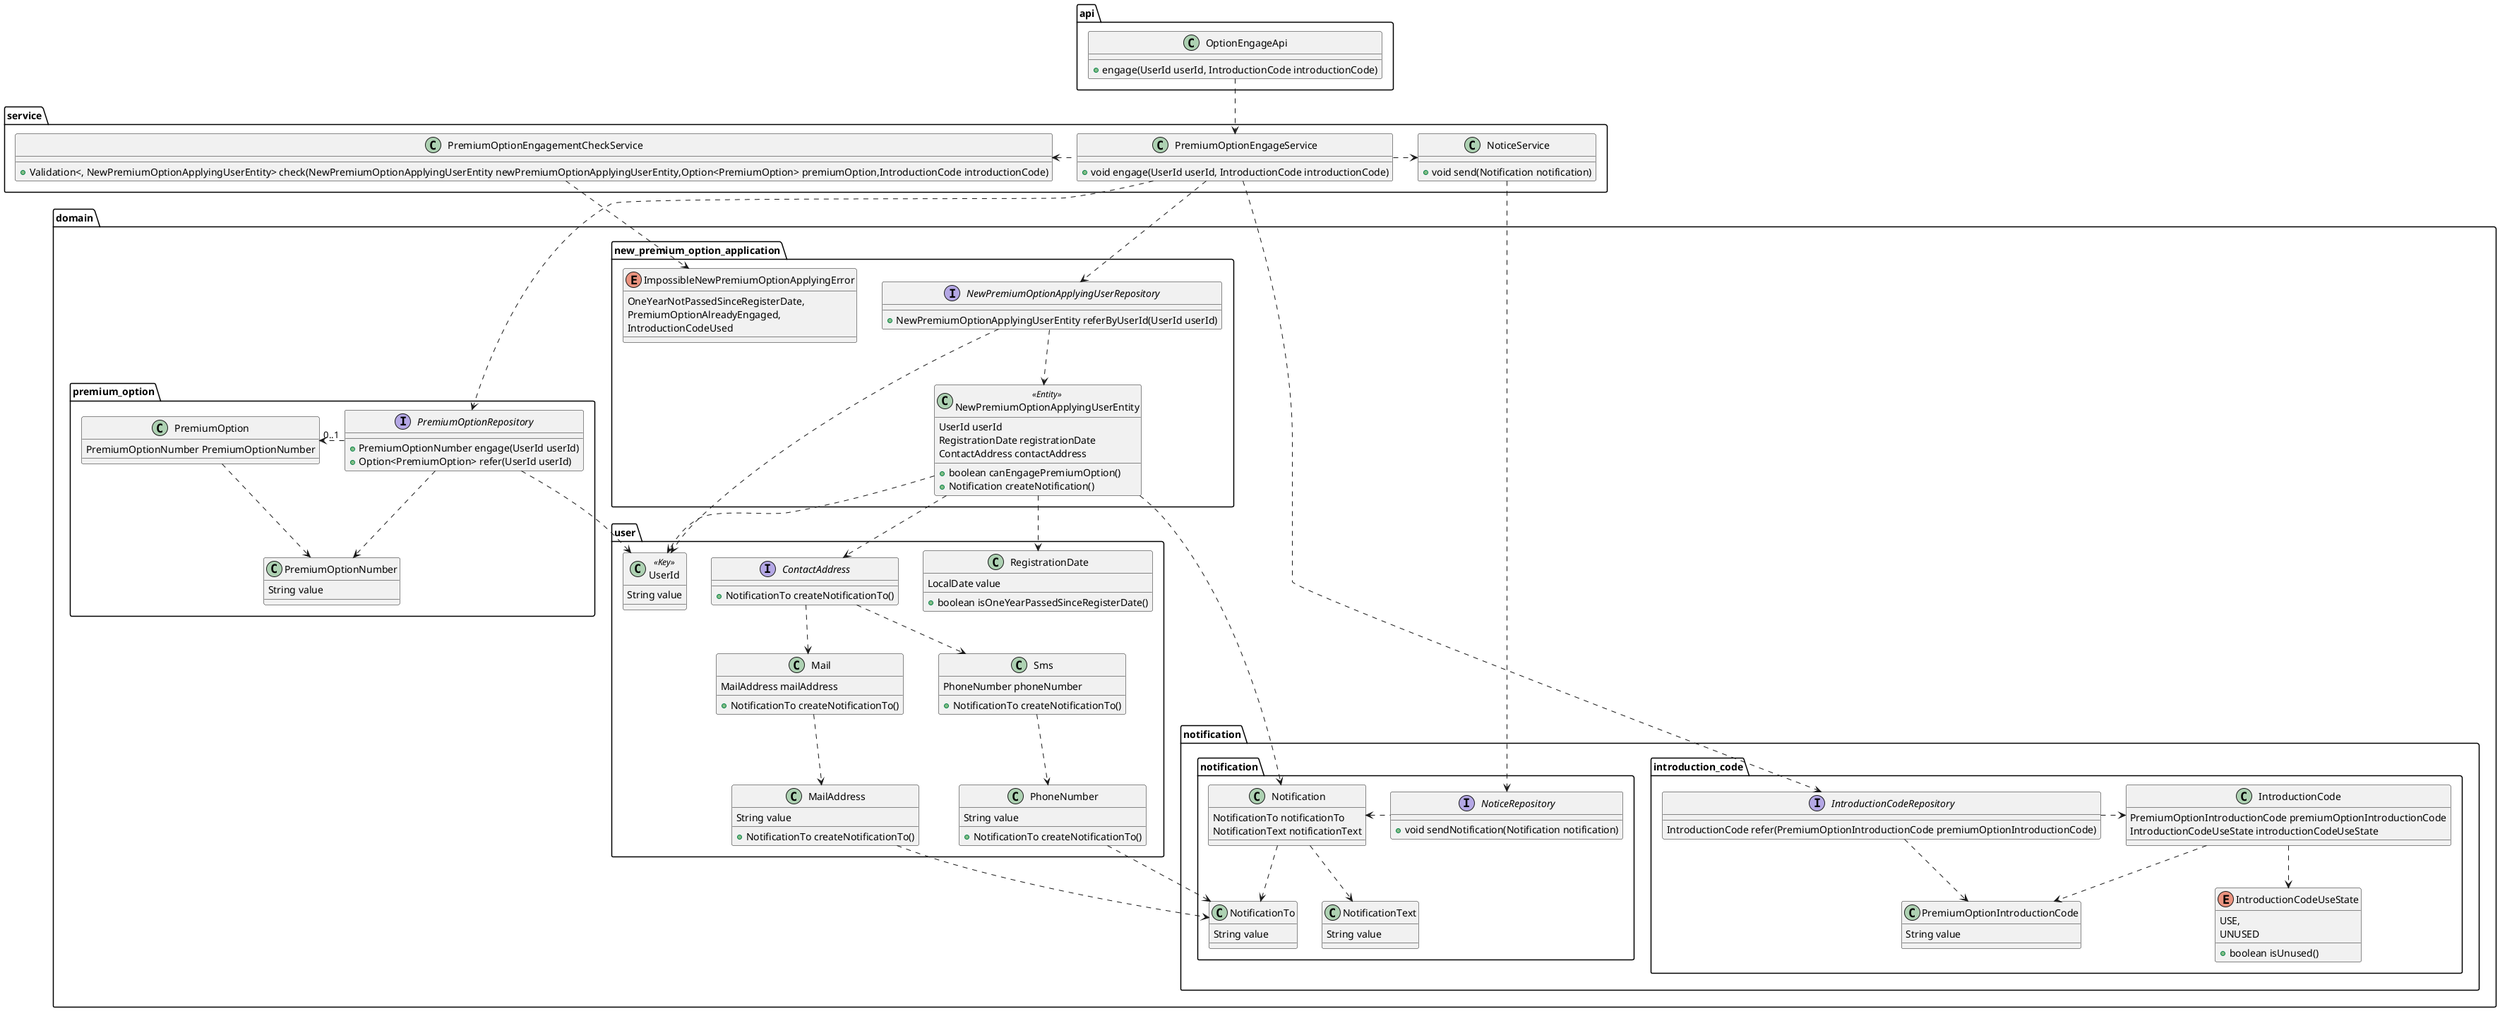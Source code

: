 @startuml
package api{
    class OptionEngageApi{
        + engage(UserId userId, IntroductionCode introductionCode)
    }
}
package service{
    class PremiumOptionEngageService{
    + void engage(UserId userId, IntroductionCode introductionCode)
    }

    class PremiumOptionEngagementCheckService {
        + Validation<, NewPremiumOptionApplyingUserEntity> check(NewPremiumOptionApplyingUserEntity newPremiumOptionApplyingUserEntity,Option<PremiumOption> premiumOption,IntroductionCode introductionCode)
    }

    class NoticeService{
    + void send(Notification notification)
    }
}
OptionEngageApi .down.> PremiumOptionEngageService
PremiumOptionEngageService .right.> NoticeService
PremiumOptionEngageService .left.> PremiumOptionEngagementCheckService

package domain {
package user {
    class UserId <<Key>>{
                String value
    }
    class RegistrationDate{
        LocalDate value
        + boolean isOneYearPassedSinceRegisterDate()
    }
    interface ContactAddress{
                + NotificationTo createNotificationTo()
    }
    class Sms {
        PhoneNumber phoneNumber
        + NotificationTo createNotificationTo()
    }
    class PhoneNumber{
        String value
        + NotificationTo createNotificationTo()
    }
    class Mail {
        MailAddress mailAddress
        + NotificationTo createNotificationTo()
    }
    class MailAddress{
        String value
        + NotificationTo createNotificationTo()
    }
}
package new_premium_option_application {

        class NewPremiumOptionApplyingUserEntity <<Entity>> {
            UserId userId
            RegistrationDate registrationDate
            ContactAddress contactAddress

            + boolean canEngagePremiumOption()
            + Notification createNotification()
        }
        interface NewPremiumOptionApplyingUserRepository {
        + NewPremiumOptionApplyingUserEntity referByUserId(UserId userId)
        }
        enum ImpossibleNewPremiumOptionApplyingError{
        OneYearNotPassedSinceRegisterDate,
        PremiumOptionAlreadyEngaged,
        IntroductionCodeUsed
        }
        NewPremiumOptionApplyingUserEntity .down.> UserId
        NewPremiumOptionApplyingUserEntity .down.> RegistrationDate

        NewPremiumOptionApplyingUserEntity .down.> ContactAddress
        ContactAddress .down.> Sms
        ContactAddress .down.> Mail
        Sms .down.> PhoneNumber
        Mail .down.> MailAddress
        PremiumOptionEngagementCheckService .down.> ImpossibleNewPremiumOptionApplyingError

        }

    package premium_option {
        class PremiumOption{
            PremiumOptionNumber PremiumOptionNumber
        }
        
        class PremiumOptionNumber{
            String value
        }
        interface PremiumOptionRepository {
        + PremiumOptionNumber engage(UserId userId)
        + Option<PremiumOption> refer(UserId userId)
        }
    }
    PremiumOption .down.> PremiumOptionNumber
    PremiumOptionRepository ..> UserId
    PremiumOptionRepository ..> PremiumOptionNumber
    PremiumOptionRepository .right.>  "0..1" PremiumOption



    package notification{
    package notification{
            class Notification{
                NotificationTo notificationTo
                NotificationText notificationText
            }
            class NotificationTo {
                String value
            }

            class NotificationText {
                String value
            }

            interface NoticeRepository {
                + void sendNotification(Notification notification)
            }

            MailAddress .down.> NotificationTo
            PhoneNumber .down.> NotificationTo
            Notification .down.> NotificationTo
            Notification .down.> NotificationText
            NewPremiumOptionApplyingUserEntity .down.> Notification
        }

    package introduction_code{
        class IntroductionCode{
            PremiumOptionIntroductionCode premiumOptionIntroductionCode
            IntroductionCodeUseState introductionCodeUseState
        }
        class PremiumOptionIntroductionCode {
            String value
        }
        enum IntroductionCodeUseState{
            USE,
            UNUSED
            + boolean isUnused()
        }

        interface IntroductionCodeRepository {
        IntroductionCode refer(PremiumOptionIntroductionCode premiumOptionIntroductionCode)
        }
        IntroductionCodeRepository .right.> IntroductionCode
        IntroductionCodeRepository ..> PremiumOptionIntroductionCode
    }
    PremiumOptionEngageService .down.> IntroductionCodeRepository


    NewPremiumOptionApplyingUserRepository .down.> UserId
    NewPremiumOptionApplyingUserRepository .down.> NewPremiumOptionApplyingUserEntity

    IntroductionCode .down.> PremiumOptionIntroductionCode
    IntroductionCode .down.> IntroductionCodeUseState
}
PremiumOptionEngageService .down.> NewPremiumOptionApplyingUserRepository
NoticeService .down.> NoticeRepository
NoticeRepository .left.> Notification
PremiumOptionEngageService .down.> PremiumOptionRepository

@enduml

